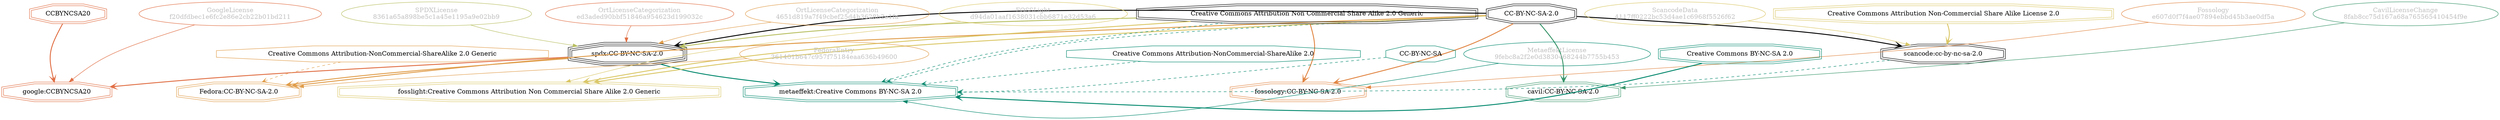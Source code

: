 strict digraph {
    node [shape=box];
    graph [splines=curved];
    973 [label="SPDXLicense\n8361a65a898be5c1a45e1195a9e02bb9"
        ,fontcolor=gray
        ,color="#b8bf62"
        ,fillcolor="beige;1"
        ,shape=ellipse];
    974 [label="spdx:CC-BY-NC-SA-2.0"
        ,shape=tripleoctagon];
    975 [label="CC-BY-NC-SA-2.0"
        ,shape=doubleoctagon];
    976 [label="Creative Commons Attribution Non Commercial Share Alike 2.0 Generic"
        ,shape=doubleoctagon];
    5408 [label="GoogleLicense\nf20dfdbec1e6fc2e86e2cb22b01bd211"
         ,fontcolor=gray
         ,color="#e06f45"
         ,fillcolor="beige;1"
         ,shape=ellipse];
    5409 [label="google:CCBYNCSA20"
         ,color="#e06f45"
         ,shape=doubleoctagon];
    5410 [label=CCBYNCSA20
         ,color="#e06f45"
         ,shape=doubleoctagon];
    6138 [label="FedoraEntry\n361401b647c957f75184eaa636b49600"
         ,fontcolor=gray
         ,color="#e09d4b"
         ,fillcolor="beige;1"
         ,shape=ellipse];
    6139 [label="Fedora:CC-BY-NC-SA-2.0"
         ,color="#e09d4b"
         ,shape=doubleoctagon];
    6140 [label="Creative Commons Attribution-NonCommercial-ShareAlike 2.0 Generic"
         ,color="#e09d4b"
         ,shape=octagon];
    13383 [label="ScancodeData\n4117ff0222bc53d4ae1c6968f5526f62"
          ,fontcolor=gray
          ,color="#dac767"
          ,fillcolor="beige;1"
          ,shape=ellipse];
    13384 [label="scancode:cc-by-nc-sa-2.0"
          ,shape=doubleoctagon];
    13385 [label="Creative Commons Attribution Non-Commercial Share Alike License 2.0"
          ,color="#dac767"
          ,shape=doubleoctagon];
    26817 [label="Fossology\ne607d0f7f4ae07894ebbd45b3ae0df5a"
          ,fontcolor=gray
          ,color="#e18745"
          ,fillcolor="beige;1"
          ,shape=ellipse];
    26818 [label="fossology:CC-BY-NC-SA-2.0"
          ,color="#e18745"
          ,shape=doubleoctagon];
    28587 [label="OrtLicenseCategorization\ned3aded90bbf51846a954623d199032c"
          ,fontcolor=gray
          ,color="#e06f45"
          ,fillcolor="beige;1"
          ,shape=ellipse];
    35416 [label="OrtLicenseCategorization\n4651d819a7f49cbef25d4b3628b2e1fa"
          ,fontcolor=gray
          ,color="#e09d4b"
          ,fillcolor="beige;1"
          ,shape=ellipse];
    36581 [label="CavilLicenseChange\n8fab8cc75d167a68a765565410454f9e"
          ,fontcolor=gray
          ,color="#379469"
          ,fillcolor="beige;1"
          ,shape=ellipse];
    36582 [label="cavil:CC-BY-NC-SA-2.0"
          ,color="#379469"
          ,shape=doubleoctagon];
    40158 [label="CC-BY-NC-SA"
          ,color="#00876c"
          ,shape=octagon];
    40183 [label="MetaeffektLicense\n9febc8a2f2e0d3830468244b7755b453"
          ,fontcolor=gray
          ,color="#00876c"
          ,fillcolor="beige;1"
          ,shape=ellipse];
    40184 [label="metaeffekt:Creative Commons BY-NC-SA 2.0"
          ,color="#00876c"
          ,shape=doubleoctagon];
    40185 [label="Creative Commons BY-NC-SA 2.0"
          ,color="#00876c"
          ,shape=doubleoctagon];
    40186 [label="Creative Commons Attribution-NonCommercial-ShareAlike 2.0"
          ,color="#00876c"
          ,shape=octagon];
    51153 [label="FOSSLight\nd94da01aaf1638031cbb6871e32d53a6"
          ,fontcolor=gray
          ,color="#dac767"
          ,fillcolor="beige;1"
          ,shape=ellipse];
    51154 [label="fosslight:Creative Commons Attribution Non Commercial Share Alike 2.0 Generic"
          ,color="#dac767"
          ,shape=doubleoctagon];
    973 -> 974 [weight=0.5
               ,color="#b8bf62"];
    974 -> 5409 [style=bold
                ,arrowhead=vee
                ,weight=0.7
                ,color="#e06f45"];
    974 -> 6139 [style=bold
                ,arrowhead=vee
                ,weight=0.7
                ,color="#e09d4b"];
    974 -> 40184 [style=bold
                 ,arrowhead=vee
                 ,weight=0.7
                 ,color="#00876c"];
    975 -> 974 [style=bold
               ,arrowhead=vee
               ,weight=0.7];
    975 -> 6139 [style=bold
                ,arrowhead=vee
                ,weight=0.7
                ,color="#e09d4b"];
    975 -> 13384 [style=bold
                 ,arrowhead=vee
                 ,weight=0.7];
    975 -> 26818 [style=bold
                 ,arrowhead=vee
                 ,weight=0.7
                 ,color="#e18745"];
    975 -> 36582 [style=bold
                 ,arrowhead=vee
                 ,weight=0.7
                 ,color="#379469"];
    975 -> 36582 [style=bold
                 ,arrowhead=vee
                 ,weight=0.7
                 ,color="#379469"];
    975 -> 40184 [style=dashed
                 ,arrowhead=vee
                 ,weight=0.5
                 ,color="#00876c"];
    975 -> 51154 [style=bold
                 ,arrowhead=vee
                 ,weight=0.7
                 ,color="#dac767"];
    976 -> 974 [style=bold
               ,arrowhead=vee
               ,weight=0.7
               ,color="#b8bf62"];
    976 -> 26818 [style=bold
                 ,arrowhead=vee
                 ,weight=0.7
                 ,color="#e18745"];
    976 -> 40184 [style=dashed
                 ,arrowhead=vee
                 ,weight=0.5
                 ,color="#00876c"];
    976 -> 51154 [style=bold
                 ,arrowhead=vee
                 ,weight=0.7
                 ,color="#dac767"];
    5408 -> 5409 [weight=0.5
                 ,color="#e06f45"];
    5410 -> 5409 [style=bold
                 ,arrowhead=vee
                 ,weight=0.7
                 ,color="#e06f45"];
    6138 -> 6139 [weight=0.5
                 ,color="#e09d4b"];
    6140 -> 6139 [style=dashed
                 ,arrowhead=vee
                 ,weight=0.5
                 ,color="#e09d4b"];
    13383 -> 13384 [weight=0.5
                   ,color="#dac767"];
    13384 -> 40184 [style=dashed
                   ,arrowhead=vee
                   ,weight=0.5
                   ,color="#00876c"];
    13385 -> 13384 [style=bold
                   ,arrowhead=vee
                   ,weight=0.7
                   ,color="#dac767"];
    26817 -> 26818 [weight=0.5
                   ,color="#e18745"];
    28587 -> 974 [weight=0.5
                 ,color="#e06f45"];
    35416 -> 974 [weight=0.5
                 ,color="#e09d4b"];
    36581 -> 36582 [weight=0.5
                   ,color="#379469"];
    40158 -> 40184 [style=dashed
                   ,arrowhead=vee
                   ,weight=0.5
                   ,color="#00876c"];
    40183 -> 40184 [weight=0.5
                   ,color="#00876c"];
    40185 -> 40184 [style=bold
                   ,arrowhead=vee
                   ,weight=0.7
                   ,color="#00876c"];
    40186 -> 40184 [style=dashed
                   ,arrowhead=vee
                   ,weight=0.5
                   ,color="#00876c"];
    51153 -> 51154 [weight=0.5
                   ,color="#dac767"];
}
